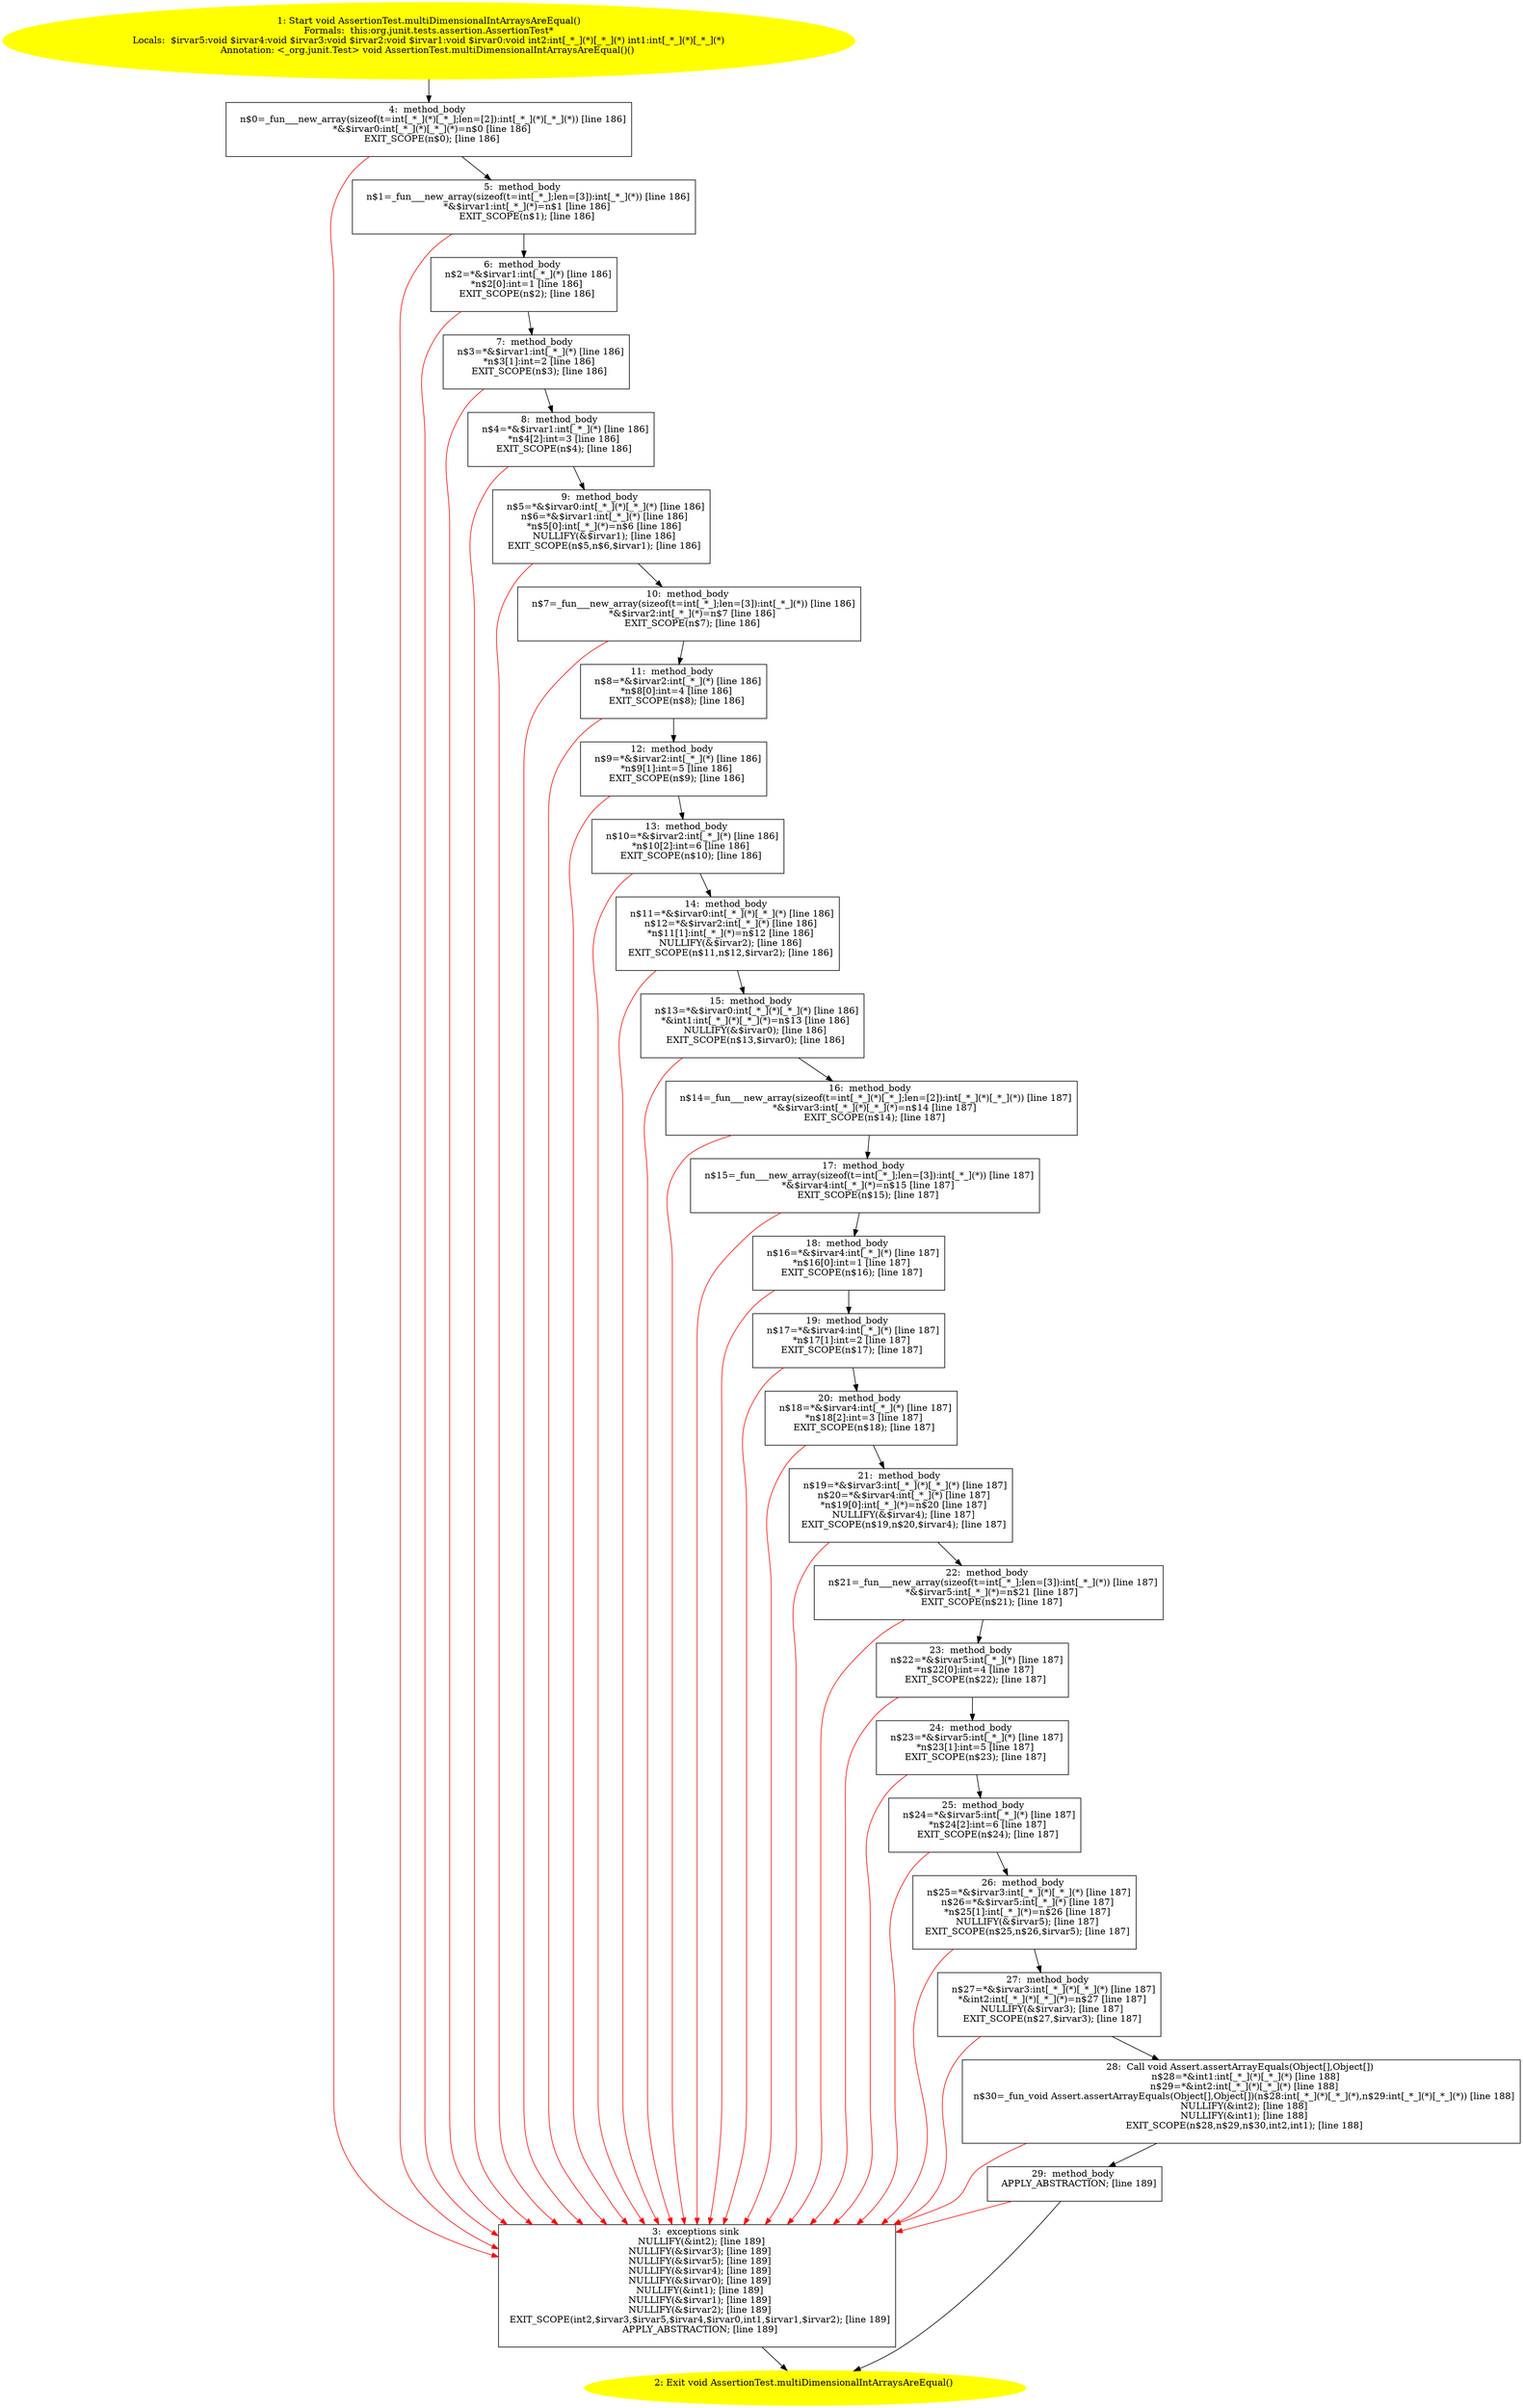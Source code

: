 /* @generated */
digraph cfg {
"org.junit.tests.assertion.AssertionTest.multiDimensionalIntArraysAreEqual():void.1990e87424deaf22fc7d55592f9efbd0_1" [label="1: Start void AssertionTest.multiDimensionalIntArraysAreEqual()\nFormals:  this:org.junit.tests.assertion.AssertionTest*\nLocals:  $irvar5:void $irvar4:void $irvar3:void $irvar2:void $irvar1:void $irvar0:void int2:int[_*_](*)[_*_](*) int1:int[_*_](*)[_*_](*)\nAnnotation: <_org.junit.Test> void AssertionTest.multiDimensionalIntArraysAreEqual()() \n  " color=yellow style=filled]
	

	 "org.junit.tests.assertion.AssertionTest.multiDimensionalIntArraysAreEqual():void.1990e87424deaf22fc7d55592f9efbd0_1" -> "org.junit.tests.assertion.AssertionTest.multiDimensionalIntArraysAreEqual():void.1990e87424deaf22fc7d55592f9efbd0_4" ;
"org.junit.tests.assertion.AssertionTest.multiDimensionalIntArraysAreEqual():void.1990e87424deaf22fc7d55592f9efbd0_2" [label="2: Exit void AssertionTest.multiDimensionalIntArraysAreEqual() \n  " color=yellow style=filled]
	

"org.junit.tests.assertion.AssertionTest.multiDimensionalIntArraysAreEqual():void.1990e87424deaf22fc7d55592f9efbd0_3" [label="3:  exceptions sink \n   NULLIFY(&int2); [line 189]\n  NULLIFY(&$irvar3); [line 189]\n  NULLIFY(&$irvar5); [line 189]\n  NULLIFY(&$irvar4); [line 189]\n  NULLIFY(&$irvar0); [line 189]\n  NULLIFY(&int1); [line 189]\n  NULLIFY(&$irvar1); [line 189]\n  NULLIFY(&$irvar2); [line 189]\n  EXIT_SCOPE(int2,$irvar3,$irvar5,$irvar4,$irvar0,int1,$irvar1,$irvar2); [line 189]\n  APPLY_ABSTRACTION; [line 189]\n " shape="box"]
	

	 "org.junit.tests.assertion.AssertionTest.multiDimensionalIntArraysAreEqual():void.1990e87424deaf22fc7d55592f9efbd0_3" -> "org.junit.tests.assertion.AssertionTest.multiDimensionalIntArraysAreEqual():void.1990e87424deaf22fc7d55592f9efbd0_2" ;
"org.junit.tests.assertion.AssertionTest.multiDimensionalIntArraysAreEqual():void.1990e87424deaf22fc7d55592f9efbd0_4" [label="4:  method_body \n   n$0=_fun___new_array(sizeof(t=int[_*_](*)[_*_];len=[2]):int[_*_](*)[_*_](*)) [line 186]\n  *&$irvar0:int[_*_](*)[_*_](*)=n$0 [line 186]\n  EXIT_SCOPE(n$0); [line 186]\n " shape="box"]
	

	 "org.junit.tests.assertion.AssertionTest.multiDimensionalIntArraysAreEqual():void.1990e87424deaf22fc7d55592f9efbd0_4" -> "org.junit.tests.assertion.AssertionTest.multiDimensionalIntArraysAreEqual():void.1990e87424deaf22fc7d55592f9efbd0_5" ;
	 "org.junit.tests.assertion.AssertionTest.multiDimensionalIntArraysAreEqual():void.1990e87424deaf22fc7d55592f9efbd0_4" -> "org.junit.tests.assertion.AssertionTest.multiDimensionalIntArraysAreEqual():void.1990e87424deaf22fc7d55592f9efbd0_3" [color="red" ];
"org.junit.tests.assertion.AssertionTest.multiDimensionalIntArraysAreEqual():void.1990e87424deaf22fc7d55592f9efbd0_5" [label="5:  method_body \n   n$1=_fun___new_array(sizeof(t=int[_*_];len=[3]):int[_*_](*)) [line 186]\n  *&$irvar1:int[_*_](*)=n$1 [line 186]\n  EXIT_SCOPE(n$1); [line 186]\n " shape="box"]
	

	 "org.junit.tests.assertion.AssertionTest.multiDimensionalIntArraysAreEqual():void.1990e87424deaf22fc7d55592f9efbd0_5" -> "org.junit.tests.assertion.AssertionTest.multiDimensionalIntArraysAreEqual():void.1990e87424deaf22fc7d55592f9efbd0_6" ;
	 "org.junit.tests.assertion.AssertionTest.multiDimensionalIntArraysAreEqual():void.1990e87424deaf22fc7d55592f9efbd0_5" -> "org.junit.tests.assertion.AssertionTest.multiDimensionalIntArraysAreEqual():void.1990e87424deaf22fc7d55592f9efbd0_3" [color="red" ];
"org.junit.tests.assertion.AssertionTest.multiDimensionalIntArraysAreEqual():void.1990e87424deaf22fc7d55592f9efbd0_6" [label="6:  method_body \n   n$2=*&$irvar1:int[_*_](*) [line 186]\n  *n$2[0]:int=1 [line 186]\n  EXIT_SCOPE(n$2); [line 186]\n " shape="box"]
	

	 "org.junit.tests.assertion.AssertionTest.multiDimensionalIntArraysAreEqual():void.1990e87424deaf22fc7d55592f9efbd0_6" -> "org.junit.tests.assertion.AssertionTest.multiDimensionalIntArraysAreEqual():void.1990e87424deaf22fc7d55592f9efbd0_7" ;
	 "org.junit.tests.assertion.AssertionTest.multiDimensionalIntArraysAreEqual():void.1990e87424deaf22fc7d55592f9efbd0_6" -> "org.junit.tests.assertion.AssertionTest.multiDimensionalIntArraysAreEqual():void.1990e87424deaf22fc7d55592f9efbd0_3" [color="red" ];
"org.junit.tests.assertion.AssertionTest.multiDimensionalIntArraysAreEqual():void.1990e87424deaf22fc7d55592f9efbd0_7" [label="7:  method_body \n   n$3=*&$irvar1:int[_*_](*) [line 186]\n  *n$3[1]:int=2 [line 186]\n  EXIT_SCOPE(n$3); [line 186]\n " shape="box"]
	

	 "org.junit.tests.assertion.AssertionTest.multiDimensionalIntArraysAreEqual():void.1990e87424deaf22fc7d55592f9efbd0_7" -> "org.junit.tests.assertion.AssertionTest.multiDimensionalIntArraysAreEqual():void.1990e87424deaf22fc7d55592f9efbd0_8" ;
	 "org.junit.tests.assertion.AssertionTest.multiDimensionalIntArraysAreEqual():void.1990e87424deaf22fc7d55592f9efbd0_7" -> "org.junit.tests.assertion.AssertionTest.multiDimensionalIntArraysAreEqual():void.1990e87424deaf22fc7d55592f9efbd0_3" [color="red" ];
"org.junit.tests.assertion.AssertionTest.multiDimensionalIntArraysAreEqual():void.1990e87424deaf22fc7d55592f9efbd0_8" [label="8:  method_body \n   n$4=*&$irvar1:int[_*_](*) [line 186]\n  *n$4[2]:int=3 [line 186]\n  EXIT_SCOPE(n$4); [line 186]\n " shape="box"]
	

	 "org.junit.tests.assertion.AssertionTest.multiDimensionalIntArraysAreEqual():void.1990e87424deaf22fc7d55592f9efbd0_8" -> "org.junit.tests.assertion.AssertionTest.multiDimensionalIntArraysAreEqual():void.1990e87424deaf22fc7d55592f9efbd0_9" ;
	 "org.junit.tests.assertion.AssertionTest.multiDimensionalIntArraysAreEqual():void.1990e87424deaf22fc7d55592f9efbd0_8" -> "org.junit.tests.assertion.AssertionTest.multiDimensionalIntArraysAreEqual():void.1990e87424deaf22fc7d55592f9efbd0_3" [color="red" ];
"org.junit.tests.assertion.AssertionTest.multiDimensionalIntArraysAreEqual():void.1990e87424deaf22fc7d55592f9efbd0_9" [label="9:  method_body \n   n$5=*&$irvar0:int[_*_](*)[_*_](*) [line 186]\n  n$6=*&$irvar1:int[_*_](*) [line 186]\n  *n$5[0]:int[_*_](*)=n$6 [line 186]\n  NULLIFY(&$irvar1); [line 186]\n  EXIT_SCOPE(n$5,n$6,$irvar1); [line 186]\n " shape="box"]
	

	 "org.junit.tests.assertion.AssertionTest.multiDimensionalIntArraysAreEqual():void.1990e87424deaf22fc7d55592f9efbd0_9" -> "org.junit.tests.assertion.AssertionTest.multiDimensionalIntArraysAreEqual():void.1990e87424deaf22fc7d55592f9efbd0_10" ;
	 "org.junit.tests.assertion.AssertionTest.multiDimensionalIntArraysAreEqual():void.1990e87424deaf22fc7d55592f9efbd0_9" -> "org.junit.tests.assertion.AssertionTest.multiDimensionalIntArraysAreEqual():void.1990e87424deaf22fc7d55592f9efbd0_3" [color="red" ];
"org.junit.tests.assertion.AssertionTest.multiDimensionalIntArraysAreEqual():void.1990e87424deaf22fc7d55592f9efbd0_10" [label="10:  method_body \n   n$7=_fun___new_array(sizeof(t=int[_*_];len=[3]):int[_*_](*)) [line 186]\n  *&$irvar2:int[_*_](*)=n$7 [line 186]\n  EXIT_SCOPE(n$7); [line 186]\n " shape="box"]
	

	 "org.junit.tests.assertion.AssertionTest.multiDimensionalIntArraysAreEqual():void.1990e87424deaf22fc7d55592f9efbd0_10" -> "org.junit.tests.assertion.AssertionTest.multiDimensionalIntArraysAreEqual():void.1990e87424deaf22fc7d55592f9efbd0_11" ;
	 "org.junit.tests.assertion.AssertionTest.multiDimensionalIntArraysAreEqual():void.1990e87424deaf22fc7d55592f9efbd0_10" -> "org.junit.tests.assertion.AssertionTest.multiDimensionalIntArraysAreEqual():void.1990e87424deaf22fc7d55592f9efbd0_3" [color="red" ];
"org.junit.tests.assertion.AssertionTest.multiDimensionalIntArraysAreEqual():void.1990e87424deaf22fc7d55592f9efbd0_11" [label="11:  method_body \n   n$8=*&$irvar2:int[_*_](*) [line 186]\n  *n$8[0]:int=4 [line 186]\n  EXIT_SCOPE(n$8); [line 186]\n " shape="box"]
	

	 "org.junit.tests.assertion.AssertionTest.multiDimensionalIntArraysAreEqual():void.1990e87424deaf22fc7d55592f9efbd0_11" -> "org.junit.tests.assertion.AssertionTest.multiDimensionalIntArraysAreEqual():void.1990e87424deaf22fc7d55592f9efbd0_12" ;
	 "org.junit.tests.assertion.AssertionTest.multiDimensionalIntArraysAreEqual():void.1990e87424deaf22fc7d55592f9efbd0_11" -> "org.junit.tests.assertion.AssertionTest.multiDimensionalIntArraysAreEqual():void.1990e87424deaf22fc7d55592f9efbd0_3" [color="red" ];
"org.junit.tests.assertion.AssertionTest.multiDimensionalIntArraysAreEqual():void.1990e87424deaf22fc7d55592f9efbd0_12" [label="12:  method_body \n   n$9=*&$irvar2:int[_*_](*) [line 186]\n  *n$9[1]:int=5 [line 186]\n  EXIT_SCOPE(n$9); [line 186]\n " shape="box"]
	

	 "org.junit.tests.assertion.AssertionTest.multiDimensionalIntArraysAreEqual():void.1990e87424deaf22fc7d55592f9efbd0_12" -> "org.junit.tests.assertion.AssertionTest.multiDimensionalIntArraysAreEqual():void.1990e87424deaf22fc7d55592f9efbd0_13" ;
	 "org.junit.tests.assertion.AssertionTest.multiDimensionalIntArraysAreEqual():void.1990e87424deaf22fc7d55592f9efbd0_12" -> "org.junit.tests.assertion.AssertionTest.multiDimensionalIntArraysAreEqual():void.1990e87424deaf22fc7d55592f9efbd0_3" [color="red" ];
"org.junit.tests.assertion.AssertionTest.multiDimensionalIntArraysAreEqual():void.1990e87424deaf22fc7d55592f9efbd0_13" [label="13:  method_body \n   n$10=*&$irvar2:int[_*_](*) [line 186]\n  *n$10[2]:int=6 [line 186]\n  EXIT_SCOPE(n$10); [line 186]\n " shape="box"]
	

	 "org.junit.tests.assertion.AssertionTest.multiDimensionalIntArraysAreEqual():void.1990e87424deaf22fc7d55592f9efbd0_13" -> "org.junit.tests.assertion.AssertionTest.multiDimensionalIntArraysAreEqual():void.1990e87424deaf22fc7d55592f9efbd0_14" ;
	 "org.junit.tests.assertion.AssertionTest.multiDimensionalIntArraysAreEqual():void.1990e87424deaf22fc7d55592f9efbd0_13" -> "org.junit.tests.assertion.AssertionTest.multiDimensionalIntArraysAreEqual():void.1990e87424deaf22fc7d55592f9efbd0_3" [color="red" ];
"org.junit.tests.assertion.AssertionTest.multiDimensionalIntArraysAreEqual():void.1990e87424deaf22fc7d55592f9efbd0_14" [label="14:  method_body \n   n$11=*&$irvar0:int[_*_](*)[_*_](*) [line 186]\n  n$12=*&$irvar2:int[_*_](*) [line 186]\n  *n$11[1]:int[_*_](*)=n$12 [line 186]\n  NULLIFY(&$irvar2); [line 186]\n  EXIT_SCOPE(n$11,n$12,$irvar2); [line 186]\n " shape="box"]
	

	 "org.junit.tests.assertion.AssertionTest.multiDimensionalIntArraysAreEqual():void.1990e87424deaf22fc7d55592f9efbd0_14" -> "org.junit.tests.assertion.AssertionTest.multiDimensionalIntArraysAreEqual():void.1990e87424deaf22fc7d55592f9efbd0_15" ;
	 "org.junit.tests.assertion.AssertionTest.multiDimensionalIntArraysAreEqual():void.1990e87424deaf22fc7d55592f9efbd0_14" -> "org.junit.tests.assertion.AssertionTest.multiDimensionalIntArraysAreEqual():void.1990e87424deaf22fc7d55592f9efbd0_3" [color="red" ];
"org.junit.tests.assertion.AssertionTest.multiDimensionalIntArraysAreEqual():void.1990e87424deaf22fc7d55592f9efbd0_15" [label="15:  method_body \n   n$13=*&$irvar0:int[_*_](*)[_*_](*) [line 186]\n  *&int1:int[_*_](*)[_*_](*)=n$13 [line 186]\n  NULLIFY(&$irvar0); [line 186]\n  EXIT_SCOPE(n$13,$irvar0); [line 186]\n " shape="box"]
	

	 "org.junit.tests.assertion.AssertionTest.multiDimensionalIntArraysAreEqual():void.1990e87424deaf22fc7d55592f9efbd0_15" -> "org.junit.tests.assertion.AssertionTest.multiDimensionalIntArraysAreEqual():void.1990e87424deaf22fc7d55592f9efbd0_16" ;
	 "org.junit.tests.assertion.AssertionTest.multiDimensionalIntArraysAreEqual():void.1990e87424deaf22fc7d55592f9efbd0_15" -> "org.junit.tests.assertion.AssertionTest.multiDimensionalIntArraysAreEqual():void.1990e87424deaf22fc7d55592f9efbd0_3" [color="red" ];
"org.junit.tests.assertion.AssertionTest.multiDimensionalIntArraysAreEqual():void.1990e87424deaf22fc7d55592f9efbd0_16" [label="16:  method_body \n   n$14=_fun___new_array(sizeof(t=int[_*_](*)[_*_];len=[2]):int[_*_](*)[_*_](*)) [line 187]\n  *&$irvar3:int[_*_](*)[_*_](*)=n$14 [line 187]\n  EXIT_SCOPE(n$14); [line 187]\n " shape="box"]
	

	 "org.junit.tests.assertion.AssertionTest.multiDimensionalIntArraysAreEqual():void.1990e87424deaf22fc7d55592f9efbd0_16" -> "org.junit.tests.assertion.AssertionTest.multiDimensionalIntArraysAreEqual():void.1990e87424deaf22fc7d55592f9efbd0_17" ;
	 "org.junit.tests.assertion.AssertionTest.multiDimensionalIntArraysAreEqual():void.1990e87424deaf22fc7d55592f9efbd0_16" -> "org.junit.tests.assertion.AssertionTest.multiDimensionalIntArraysAreEqual():void.1990e87424deaf22fc7d55592f9efbd0_3" [color="red" ];
"org.junit.tests.assertion.AssertionTest.multiDimensionalIntArraysAreEqual():void.1990e87424deaf22fc7d55592f9efbd0_17" [label="17:  method_body \n   n$15=_fun___new_array(sizeof(t=int[_*_];len=[3]):int[_*_](*)) [line 187]\n  *&$irvar4:int[_*_](*)=n$15 [line 187]\n  EXIT_SCOPE(n$15); [line 187]\n " shape="box"]
	

	 "org.junit.tests.assertion.AssertionTest.multiDimensionalIntArraysAreEqual():void.1990e87424deaf22fc7d55592f9efbd0_17" -> "org.junit.tests.assertion.AssertionTest.multiDimensionalIntArraysAreEqual():void.1990e87424deaf22fc7d55592f9efbd0_18" ;
	 "org.junit.tests.assertion.AssertionTest.multiDimensionalIntArraysAreEqual():void.1990e87424deaf22fc7d55592f9efbd0_17" -> "org.junit.tests.assertion.AssertionTest.multiDimensionalIntArraysAreEqual():void.1990e87424deaf22fc7d55592f9efbd0_3" [color="red" ];
"org.junit.tests.assertion.AssertionTest.multiDimensionalIntArraysAreEqual():void.1990e87424deaf22fc7d55592f9efbd0_18" [label="18:  method_body \n   n$16=*&$irvar4:int[_*_](*) [line 187]\n  *n$16[0]:int=1 [line 187]\n  EXIT_SCOPE(n$16); [line 187]\n " shape="box"]
	

	 "org.junit.tests.assertion.AssertionTest.multiDimensionalIntArraysAreEqual():void.1990e87424deaf22fc7d55592f9efbd0_18" -> "org.junit.tests.assertion.AssertionTest.multiDimensionalIntArraysAreEqual():void.1990e87424deaf22fc7d55592f9efbd0_19" ;
	 "org.junit.tests.assertion.AssertionTest.multiDimensionalIntArraysAreEqual():void.1990e87424deaf22fc7d55592f9efbd0_18" -> "org.junit.tests.assertion.AssertionTest.multiDimensionalIntArraysAreEqual():void.1990e87424deaf22fc7d55592f9efbd0_3" [color="red" ];
"org.junit.tests.assertion.AssertionTest.multiDimensionalIntArraysAreEqual():void.1990e87424deaf22fc7d55592f9efbd0_19" [label="19:  method_body \n   n$17=*&$irvar4:int[_*_](*) [line 187]\n  *n$17[1]:int=2 [line 187]\n  EXIT_SCOPE(n$17); [line 187]\n " shape="box"]
	

	 "org.junit.tests.assertion.AssertionTest.multiDimensionalIntArraysAreEqual():void.1990e87424deaf22fc7d55592f9efbd0_19" -> "org.junit.tests.assertion.AssertionTest.multiDimensionalIntArraysAreEqual():void.1990e87424deaf22fc7d55592f9efbd0_20" ;
	 "org.junit.tests.assertion.AssertionTest.multiDimensionalIntArraysAreEqual():void.1990e87424deaf22fc7d55592f9efbd0_19" -> "org.junit.tests.assertion.AssertionTest.multiDimensionalIntArraysAreEqual():void.1990e87424deaf22fc7d55592f9efbd0_3" [color="red" ];
"org.junit.tests.assertion.AssertionTest.multiDimensionalIntArraysAreEqual():void.1990e87424deaf22fc7d55592f9efbd0_20" [label="20:  method_body \n   n$18=*&$irvar4:int[_*_](*) [line 187]\n  *n$18[2]:int=3 [line 187]\n  EXIT_SCOPE(n$18); [line 187]\n " shape="box"]
	

	 "org.junit.tests.assertion.AssertionTest.multiDimensionalIntArraysAreEqual():void.1990e87424deaf22fc7d55592f9efbd0_20" -> "org.junit.tests.assertion.AssertionTest.multiDimensionalIntArraysAreEqual():void.1990e87424deaf22fc7d55592f9efbd0_21" ;
	 "org.junit.tests.assertion.AssertionTest.multiDimensionalIntArraysAreEqual():void.1990e87424deaf22fc7d55592f9efbd0_20" -> "org.junit.tests.assertion.AssertionTest.multiDimensionalIntArraysAreEqual():void.1990e87424deaf22fc7d55592f9efbd0_3" [color="red" ];
"org.junit.tests.assertion.AssertionTest.multiDimensionalIntArraysAreEqual():void.1990e87424deaf22fc7d55592f9efbd0_21" [label="21:  method_body \n   n$19=*&$irvar3:int[_*_](*)[_*_](*) [line 187]\n  n$20=*&$irvar4:int[_*_](*) [line 187]\n  *n$19[0]:int[_*_](*)=n$20 [line 187]\n  NULLIFY(&$irvar4); [line 187]\n  EXIT_SCOPE(n$19,n$20,$irvar4); [line 187]\n " shape="box"]
	

	 "org.junit.tests.assertion.AssertionTest.multiDimensionalIntArraysAreEqual():void.1990e87424deaf22fc7d55592f9efbd0_21" -> "org.junit.tests.assertion.AssertionTest.multiDimensionalIntArraysAreEqual():void.1990e87424deaf22fc7d55592f9efbd0_22" ;
	 "org.junit.tests.assertion.AssertionTest.multiDimensionalIntArraysAreEqual():void.1990e87424deaf22fc7d55592f9efbd0_21" -> "org.junit.tests.assertion.AssertionTest.multiDimensionalIntArraysAreEqual():void.1990e87424deaf22fc7d55592f9efbd0_3" [color="red" ];
"org.junit.tests.assertion.AssertionTest.multiDimensionalIntArraysAreEqual():void.1990e87424deaf22fc7d55592f9efbd0_22" [label="22:  method_body \n   n$21=_fun___new_array(sizeof(t=int[_*_];len=[3]):int[_*_](*)) [line 187]\n  *&$irvar5:int[_*_](*)=n$21 [line 187]\n  EXIT_SCOPE(n$21); [line 187]\n " shape="box"]
	

	 "org.junit.tests.assertion.AssertionTest.multiDimensionalIntArraysAreEqual():void.1990e87424deaf22fc7d55592f9efbd0_22" -> "org.junit.tests.assertion.AssertionTest.multiDimensionalIntArraysAreEqual():void.1990e87424deaf22fc7d55592f9efbd0_23" ;
	 "org.junit.tests.assertion.AssertionTest.multiDimensionalIntArraysAreEqual():void.1990e87424deaf22fc7d55592f9efbd0_22" -> "org.junit.tests.assertion.AssertionTest.multiDimensionalIntArraysAreEqual():void.1990e87424deaf22fc7d55592f9efbd0_3" [color="red" ];
"org.junit.tests.assertion.AssertionTest.multiDimensionalIntArraysAreEqual():void.1990e87424deaf22fc7d55592f9efbd0_23" [label="23:  method_body \n   n$22=*&$irvar5:int[_*_](*) [line 187]\n  *n$22[0]:int=4 [line 187]\n  EXIT_SCOPE(n$22); [line 187]\n " shape="box"]
	

	 "org.junit.tests.assertion.AssertionTest.multiDimensionalIntArraysAreEqual():void.1990e87424deaf22fc7d55592f9efbd0_23" -> "org.junit.tests.assertion.AssertionTest.multiDimensionalIntArraysAreEqual():void.1990e87424deaf22fc7d55592f9efbd0_24" ;
	 "org.junit.tests.assertion.AssertionTest.multiDimensionalIntArraysAreEqual():void.1990e87424deaf22fc7d55592f9efbd0_23" -> "org.junit.tests.assertion.AssertionTest.multiDimensionalIntArraysAreEqual():void.1990e87424deaf22fc7d55592f9efbd0_3" [color="red" ];
"org.junit.tests.assertion.AssertionTest.multiDimensionalIntArraysAreEqual():void.1990e87424deaf22fc7d55592f9efbd0_24" [label="24:  method_body \n   n$23=*&$irvar5:int[_*_](*) [line 187]\n  *n$23[1]:int=5 [line 187]\n  EXIT_SCOPE(n$23); [line 187]\n " shape="box"]
	

	 "org.junit.tests.assertion.AssertionTest.multiDimensionalIntArraysAreEqual():void.1990e87424deaf22fc7d55592f9efbd0_24" -> "org.junit.tests.assertion.AssertionTest.multiDimensionalIntArraysAreEqual():void.1990e87424deaf22fc7d55592f9efbd0_25" ;
	 "org.junit.tests.assertion.AssertionTest.multiDimensionalIntArraysAreEqual():void.1990e87424deaf22fc7d55592f9efbd0_24" -> "org.junit.tests.assertion.AssertionTest.multiDimensionalIntArraysAreEqual():void.1990e87424deaf22fc7d55592f9efbd0_3" [color="red" ];
"org.junit.tests.assertion.AssertionTest.multiDimensionalIntArraysAreEqual():void.1990e87424deaf22fc7d55592f9efbd0_25" [label="25:  method_body \n   n$24=*&$irvar5:int[_*_](*) [line 187]\n  *n$24[2]:int=6 [line 187]\n  EXIT_SCOPE(n$24); [line 187]\n " shape="box"]
	

	 "org.junit.tests.assertion.AssertionTest.multiDimensionalIntArraysAreEqual():void.1990e87424deaf22fc7d55592f9efbd0_25" -> "org.junit.tests.assertion.AssertionTest.multiDimensionalIntArraysAreEqual():void.1990e87424deaf22fc7d55592f9efbd0_26" ;
	 "org.junit.tests.assertion.AssertionTest.multiDimensionalIntArraysAreEqual():void.1990e87424deaf22fc7d55592f9efbd0_25" -> "org.junit.tests.assertion.AssertionTest.multiDimensionalIntArraysAreEqual():void.1990e87424deaf22fc7d55592f9efbd0_3" [color="red" ];
"org.junit.tests.assertion.AssertionTest.multiDimensionalIntArraysAreEqual():void.1990e87424deaf22fc7d55592f9efbd0_26" [label="26:  method_body \n   n$25=*&$irvar3:int[_*_](*)[_*_](*) [line 187]\n  n$26=*&$irvar5:int[_*_](*) [line 187]\n  *n$25[1]:int[_*_](*)=n$26 [line 187]\n  NULLIFY(&$irvar5); [line 187]\n  EXIT_SCOPE(n$25,n$26,$irvar5); [line 187]\n " shape="box"]
	

	 "org.junit.tests.assertion.AssertionTest.multiDimensionalIntArraysAreEqual():void.1990e87424deaf22fc7d55592f9efbd0_26" -> "org.junit.tests.assertion.AssertionTest.multiDimensionalIntArraysAreEqual():void.1990e87424deaf22fc7d55592f9efbd0_27" ;
	 "org.junit.tests.assertion.AssertionTest.multiDimensionalIntArraysAreEqual():void.1990e87424deaf22fc7d55592f9efbd0_26" -> "org.junit.tests.assertion.AssertionTest.multiDimensionalIntArraysAreEqual():void.1990e87424deaf22fc7d55592f9efbd0_3" [color="red" ];
"org.junit.tests.assertion.AssertionTest.multiDimensionalIntArraysAreEqual():void.1990e87424deaf22fc7d55592f9efbd0_27" [label="27:  method_body \n   n$27=*&$irvar3:int[_*_](*)[_*_](*) [line 187]\n  *&int2:int[_*_](*)[_*_](*)=n$27 [line 187]\n  NULLIFY(&$irvar3); [line 187]\n  EXIT_SCOPE(n$27,$irvar3); [line 187]\n " shape="box"]
	

	 "org.junit.tests.assertion.AssertionTest.multiDimensionalIntArraysAreEqual():void.1990e87424deaf22fc7d55592f9efbd0_27" -> "org.junit.tests.assertion.AssertionTest.multiDimensionalIntArraysAreEqual():void.1990e87424deaf22fc7d55592f9efbd0_28" ;
	 "org.junit.tests.assertion.AssertionTest.multiDimensionalIntArraysAreEqual():void.1990e87424deaf22fc7d55592f9efbd0_27" -> "org.junit.tests.assertion.AssertionTest.multiDimensionalIntArraysAreEqual():void.1990e87424deaf22fc7d55592f9efbd0_3" [color="red" ];
"org.junit.tests.assertion.AssertionTest.multiDimensionalIntArraysAreEqual():void.1990e87424deaf22fc7d55592f9efbd0_28" [label="28:  Call void Assert.assertArrayEquals(Object[],Object[]) \n   n$28=*&int1:int[_*_](*)[_*_](*) [line 188]\n  n$29=*&int2:int[_*_](*)[_*_](*) [line 188]\n  n$30=_fun_void Assert.assertArrayEquals(Object[],Object[])(n$28:int[_*_](*)[_*_](*),n$29:int[_*_](*)[_*_](*)) [line 188]\n  NULLIFY(&int2); [line 188]\n  NULLIFY(&int1); [line 188]\n  EXIT_SCOPE(n$28,n$29,n$30,int2,int1); [line 188]\n " shape="box"]
	

	 "org.junit.tests.assertion.AssertionTest.multiDimensionalIntArraysAreEqual():void.1990e87424deaf22fc7d55592f9efbd0_28" -> "org.junit.tests.assertion.AssertionTest.multiDimensionalIntArraysAreEqual():void.1990e87424deaf22fc7d55592f9efbd0_29" ;
	 "org.junit.tests.assertion.AssertionTest.multiDimensionalIntArraysAreEqual():void.1990e87424deaf22fc7d55592f9efbd0_28" -> "org.junit.tests.assertion.AssertionTest.multiDimensionalIntArraysAreEqual():void.1990e87424deaf22fc7d55592f9efbd0_3" [color="red" ];
"org.junit.tests.assertion.AssertionTest.multiDimensionalIntArraysAreEqual():void.1990e87424deaf22fc7d55592f9efbd0_29" [label="29:  method_body \n   APPLY_ABSTRACTION; [line 189]\n " shape="box"]
	

	 "org.junit.tests.assertion.AssertionTest.multiDimensionalIntArraysAreEqual():void.1990e87424deaf22fc7d55592f9efbd0_29" -> "org.junit.tests.assertion.AssertionTest.multiDimensionalIntArraysAreEqual():void.1990e87424deaf22fc7d55592f9efbd0_2" ;
	 "org.junit.tests.assertion.AssertionTest.multiDimensionalIntArraysAreEqual():void.1990e87424deaf22fc7d55592f9efbd0_29" -> "org.junit.tests.assertion.AssertionTest.multiDimensionalIntArraysAreEqual():void.1990e87424deaf22fc7d55592f9efbd0_3" [color="red" ];
}
